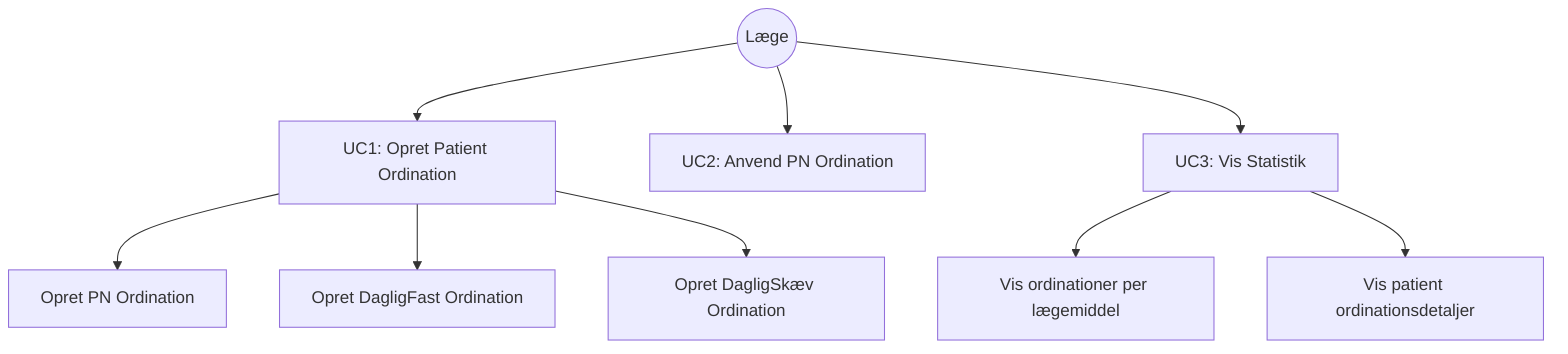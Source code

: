 graph TD
    Actor((Læge)) --> UC1[UC1: Opret Patient Ordination]
    Actor --> UC2[UC2: Anvend PN Ordination]
    Actor --> UC3[UC3: Vis Statistik]
    
    UC1 --> UC1_1[Opret PN Ordination]
    UC1 --> UC1_2[Opret DagligFast Ordination]
    UC1 --> UC1_3[Opret DagligSkæv Ordination]
    
    UC3 --> UC3_1[Vis ordinationer per lægemiddel]
    UC3 --> UC3_2[Vis patient ordinationsdetaljer]